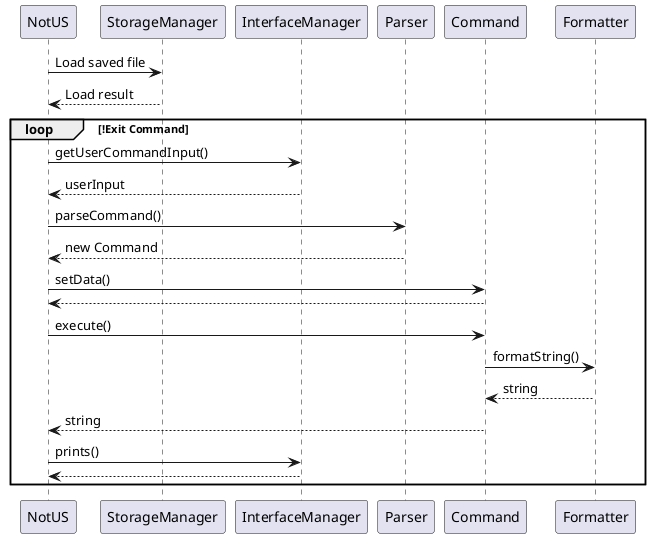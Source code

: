 @startuml
NotUS -> StorageManager: Load saved file
NotUS <-- StorageManager: Load result

loop !Exit Command
NotUS -> InterfaceManager: getUserCommandInput()
NotUS <-- InterfaceManager: userInput

NotUS -> Parser: parseCommand()
NotUS <-- Parser: new Command

NotUS -> Command: setData()
NotUS <-- Command
NotUS -> Command: execute()
Command -> Formatter: formatString()
Command <-- Formatter: string
NotUS <-- Command: string
NotUS -> InterfaceManager: prints()
NotUS <-- InterfaceManager

end

@enduml

